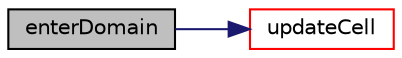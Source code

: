digraph "enterDomain"
{
  bgcolor="transparent";
  edge [fontname="Helvetica",fontsize="10",labelfontname="Helvetica",labelfontsize="10"];
  node [fontname="Helvetica",fontsize="10",shape=record];
  rankdir="LR";
  Node1 [label="enterDomain",height=0.2,width=0.4,color="black", fillcolor="grey75", style="filled", fontcolor="black"];
  Node1 -> Node2 [color="midnightblue",fontsize="10",style="solid",fontname="Helvetica"];
  Node2 [label="updateCell",height=0.2,width=0.4,color="red",URL="$a01488.html#a75febf11aa692fed292bf1b7cbf488dc",tooltip="Influence of neighbouring face. "];
}
